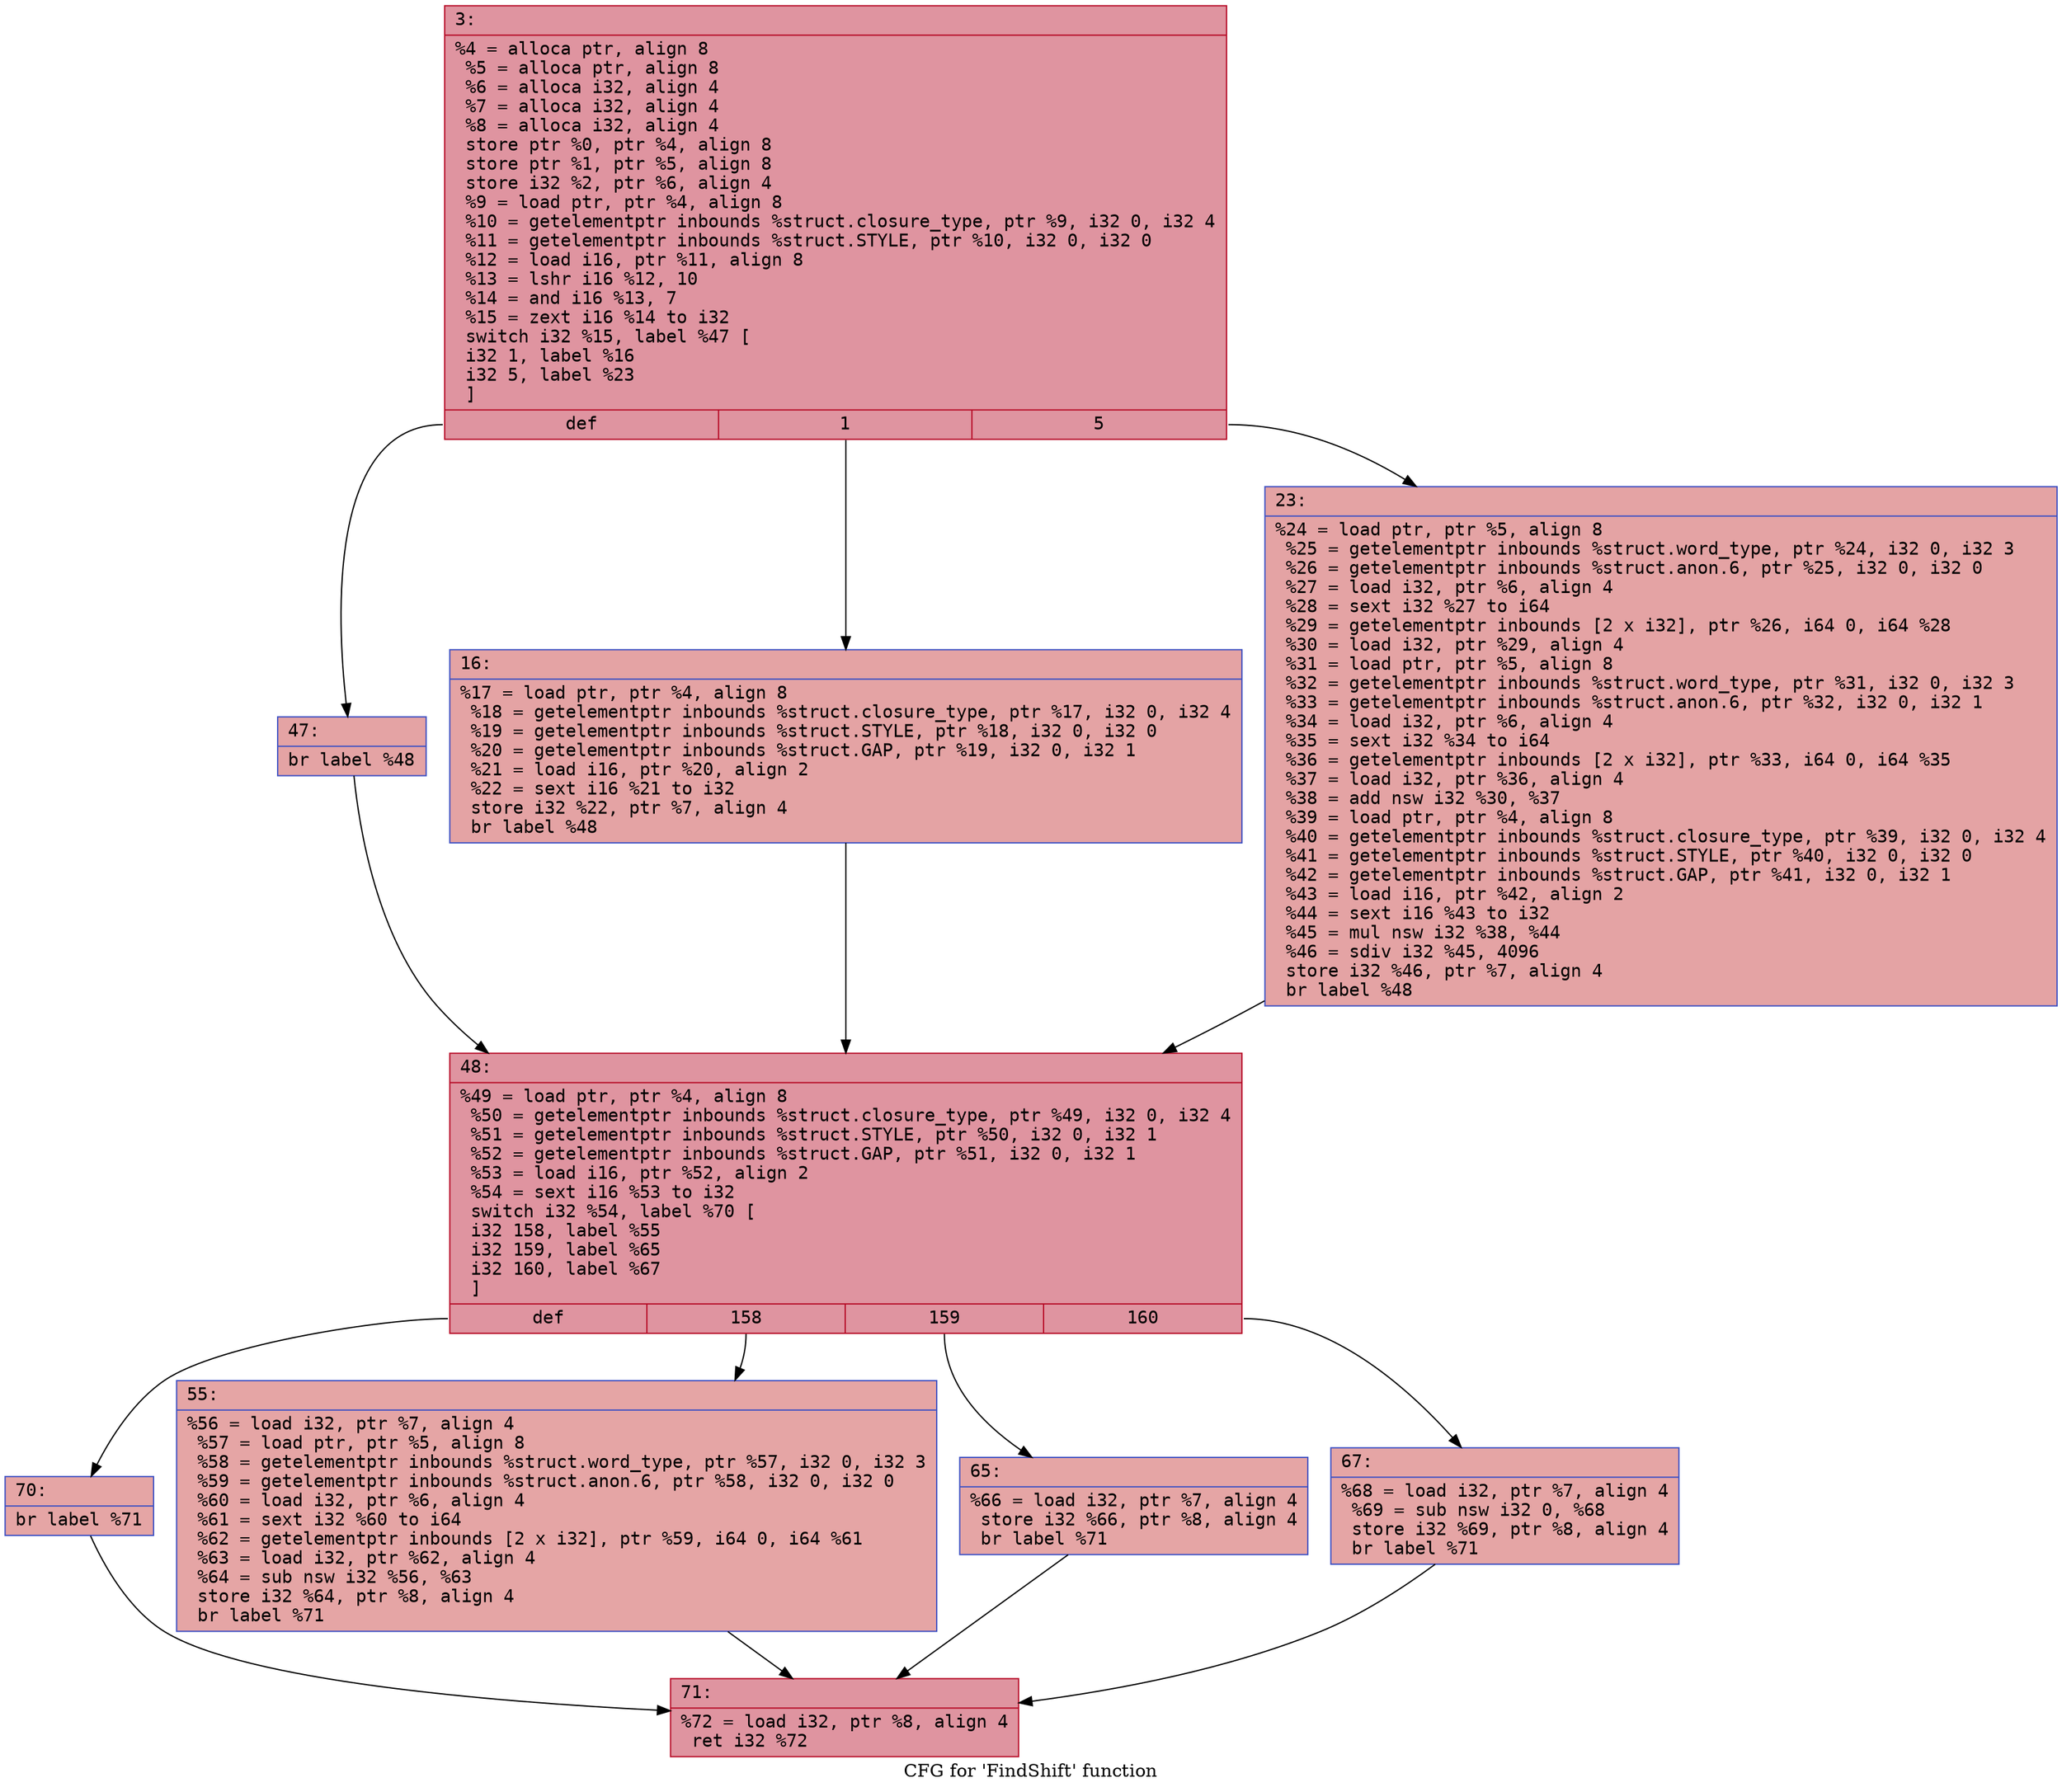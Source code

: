 digraph "CFG for 'FindShift' function" {
	label="CFG for 'FindShift' function";

	Node0x600003c25ef0 [shape=record,color="#b70d28ff", style=filled, fillcolor="#b70d2870" fontname="Courier",label="{3:\l|  %4 = alloca ptr, align 8\l  %5 = alloca ptr, align 8\l  %6 = alloca i32, align 4\l  %7 = alloca i32, align 4\l  %8 = alloca i32, align 4\l  store ptr %0, ptr %4, align 8\l  store ptr %1, ptr %5, align 8\l  store i32 %2, ptr %6, align 4\l  %9 = load ptr, ptr %4, align 8\l  %10 = getelementptr inbounds %struct.closure_type, ptr %9, i32 0, i32 4\l  %11 = getelementptr inbounds %struct.STYLE, ptr %10, i32 0, i32 0\l  %12 = load i16, ptr %11, align 8\l  %13 = lshr i16 %12, 10\l  %14 = and i16 %13, 7\l  %15 = zext i16 %14 to i32\l  switch i32 %15, label %47 [\l    i32 1, label %16\l    i32 5, label %23\l  ]\l|{<s0>def|<s1>1|<s2>5}}"];
	Node0x600003c25ef0:s0 -> Node0x600003c25fe0[tooltip="3 -> 47\nProbability 33.33%" ];
	Node0x600003c25ef0:s1 -> Node0x600003c25f40[tooltip="3 -> 16\nProbability 33.33%" ];
	Node0x600003c25ef0:s2 -> Node0x600003c25f90[tooltip="3 -> 23\nProbability 33.33%" ];
	Node0x600003c25f40 [shape=record,color="#3d50c3ff", style=filled, fillcolor="#c32e3170" fontname="Courier",label="{16:\l|  %17 = load ptr, ptr %4, align 8\l  %18 = getelementptr inbounds %struct.closure_type, ptr %17, i32 0, i32 4\l  %19 = getelementptr inbounds %struct.STYLE, ptr %18, i32 0, i32 0\l  %20 = getelementptr inbounds %struct.GAP, ptr %19, i32 0, i32 1\l  %21 = load i16, ptr %20, align 2\l  %22 = sext i16 %21 to i32\l  store i32 %22, ptr %7, align 4\l  br label %48\l}"];
	Node0x600003c25f40 -> Node0x600003c26030[tooltip="16 -> 48\nProbability 100.00%" ];
	Node0x600003c25f90 [shape=record,color="#3d50c3ff", style=filled, fillcolor="#c32e3170" fontname="Courier",label="{23:\l|  %24 = load ptr, ptr %5, align 8\l  %25 = getelementptr inbounds %struct.word_type, ptr %24, i32 0, i32 3\l  %26 = getelementptr inbounds %struct.anon.6, ptr %25, i32 0, i32 0\l  %27 = load i32, ptr %6, align 4\l  %28 = sext i32 %27 to i64\l  %29 = getelementptr inbounds [2 x i32], ptr %26, i64 0, i64 %28\l  %30 = load i32, ptr %29, align 4\l  %31 = load ptr, ptr %5, align 8\l  %32 = getelementptr inbounds %struct.word_type, ptr %31, i32 0, i32 3\l  %33 = getelementptr inbounds %struct.anon.6, ptr %32, i32 0, i32 1\l  %34 = load i32, ptr %6, align 4\l  %35 = sext i32 %34 to i64\l  %36 = getelementptr inbounds [2 x i32], ptr %33, i64 0, i64 %35\l  %37 = load i32, ptr %36, align 4\l  %38 = add nsw i32 %30, %37\l  %39 = load ptr, ptr %4, align 8\l  %40 = getelementptr inbounds %struct.closure_type, ptr %39, i32 0, i32 4\l  %41 = getelementptr inbounds %struct.STYLE, ptr %40, i32 0, i32 0\l  %42 = getelementptr inbounds %struct.GAP, ptr %41, i32 0, i32 1\l  %43 = load i16, ptr %42, align 2\l  %44 = sext i16 %43 to i32\l  %45 = mul nsw i32 %38, %44\l  %46 = sdiv i32 %45, 4096\l  store i32 %46, ptr %7, align 4\l  br label %48\l}"];
	Node0x600003c25f90 -> Node0x600003c26030[tooltip="23 -> 48\nProbability 100.00%" ];
	Node0x600003c25fe0 [shape=record,color="#3d50c3ff", style=filled, fillcolor="#c32e3170" fontname="Courier",label="{47:\l|  br label %48\l}"];
	Node0x600003c25fe0 -> Node0x600003c26030[tooltip="47 -> 48\nProbability 100.00%" ];
	Node0x600003c26030 [shape=record,color="#b70d28ff", style=filled, fillcolor="#b70d2870" fontname="Courier",label="{48:\l|  %49 = load ptr, ptr %4, align 8\l  %50 = getelementptr inbounds %struct.closure_type, ptr %49, i32 0, i32 4\l  %51 = getelementptr inbounds %struct.STYLE, ptr %50, i32 0, i32 1\l  %52 = getelementptr inbounds %struct.GAP, ptr %51, i32 0, i32 1\l  %53 = load i16, ptr %52, align 2\l  %54 = sext i16 %53 to i32\l  switch i32 %54, label %70 [\l    i32 158, label %55\l    i32 159, label %65\l    i32 160, label %67\l  ]\l|{<s0>def|<s1>158|<s2>159|<s3>160}}"];
	Node0x600003c26030:s0 -> Node0x600003c26170[tooltip="48 -> 70\nProbability 25.00%" ];
	Node0x600003c26030:s1 -> Node0x600003c26080[tooltip="48 -> 55\nProbability 25.00%" ];
	Node0x600003c26030:s2 -> Node0x600003c260d0[tooltip="48 -> 65\nProbability 25.00%" ];
	Node0x600003c26030:s3 -> Node0x600003c26120[tooltip="48 -> 67\nProbability 25.00%" ];
	Node0x600003c26080 [shape=record,color="#3d50c3ff", style=filled, fillcolor="#c5333470" fontname="Courier",label="{55:\l|  %56 = load i32, ptr %7, align 4\l  %57 = load ptr, ptr %5, align 8\l  %58 = getelementptr inbounds %struct.word_type, ptr %57, i32 0, i32 3\l  %59 = getelementptr inbounds %struct.anon.6, ptr %58, i32 0, i32 0\l  %60 = load i32, ptr %6, align 4\l  %61 = sext i32 %60 to i64\l  %62 = getelementptr inbounds [2 x i32], ptr %59, i64 0, i64 %61\l  %63 = load i32, ptr %62, align 4\l  %64 = sub nsw i32 %56, %63\l  store i32 %64, ptr %8, align 4\l  br label %71\l}"];
	Node0x600003c26080 -> Node0x600003c261c0[tooltip="55 -> 71\nProbability 100.00%" ];
	Node0x600003c260d0 [shape=record,color="#3d50c3ff", style=filled, fillcolor="#c5333470" fontname="Courier",label="{65:\l|  %66 = load i32, ptr %7, align 4\l  store i32 %66, ptr %8, align 4\l  br label %71\l}"];
	Node0x600003c260d0 -> Node0x600003c261c0[tooltip="65 -> 71\nProbability 100.00%" ];
	Node0x600003c26120 [shape=record,color="#3d50c3ff", style=filled, fillcolor="#c5333470" fontname="Courier",label="{67:\l|  %68 = load i32, ptr %7, align 4\l  %69 = sub nsw i32 0, %68\l  store i32 %69, ptr %8, align 4\l  br label %71\l}"];
	Node0x600003c26120 -> Node0x600003c261c0[tooltip="67 -> 71\nProbability 100.00%" ];
	Node0x600003c26170 [shape=record,color="#3d50c3ff", style=filled, fillcolor="#c5333470" fontname="Courier",label="{70:\l|  br label %71\l}"];
	Node0x600003c26170 -> Node0x600003c261c0[tooltip="70 -> 71\nProbability 100.00%" ];
	Node0x600003c261c0 [shape=record,color="#b70d28ff", style=filled, fillcolor="#b70d2870" fontname="Courier",label="{71:\l|  %72 = load i32, ptr %8, align 4\l  ret i32 %72\l}"];
}
